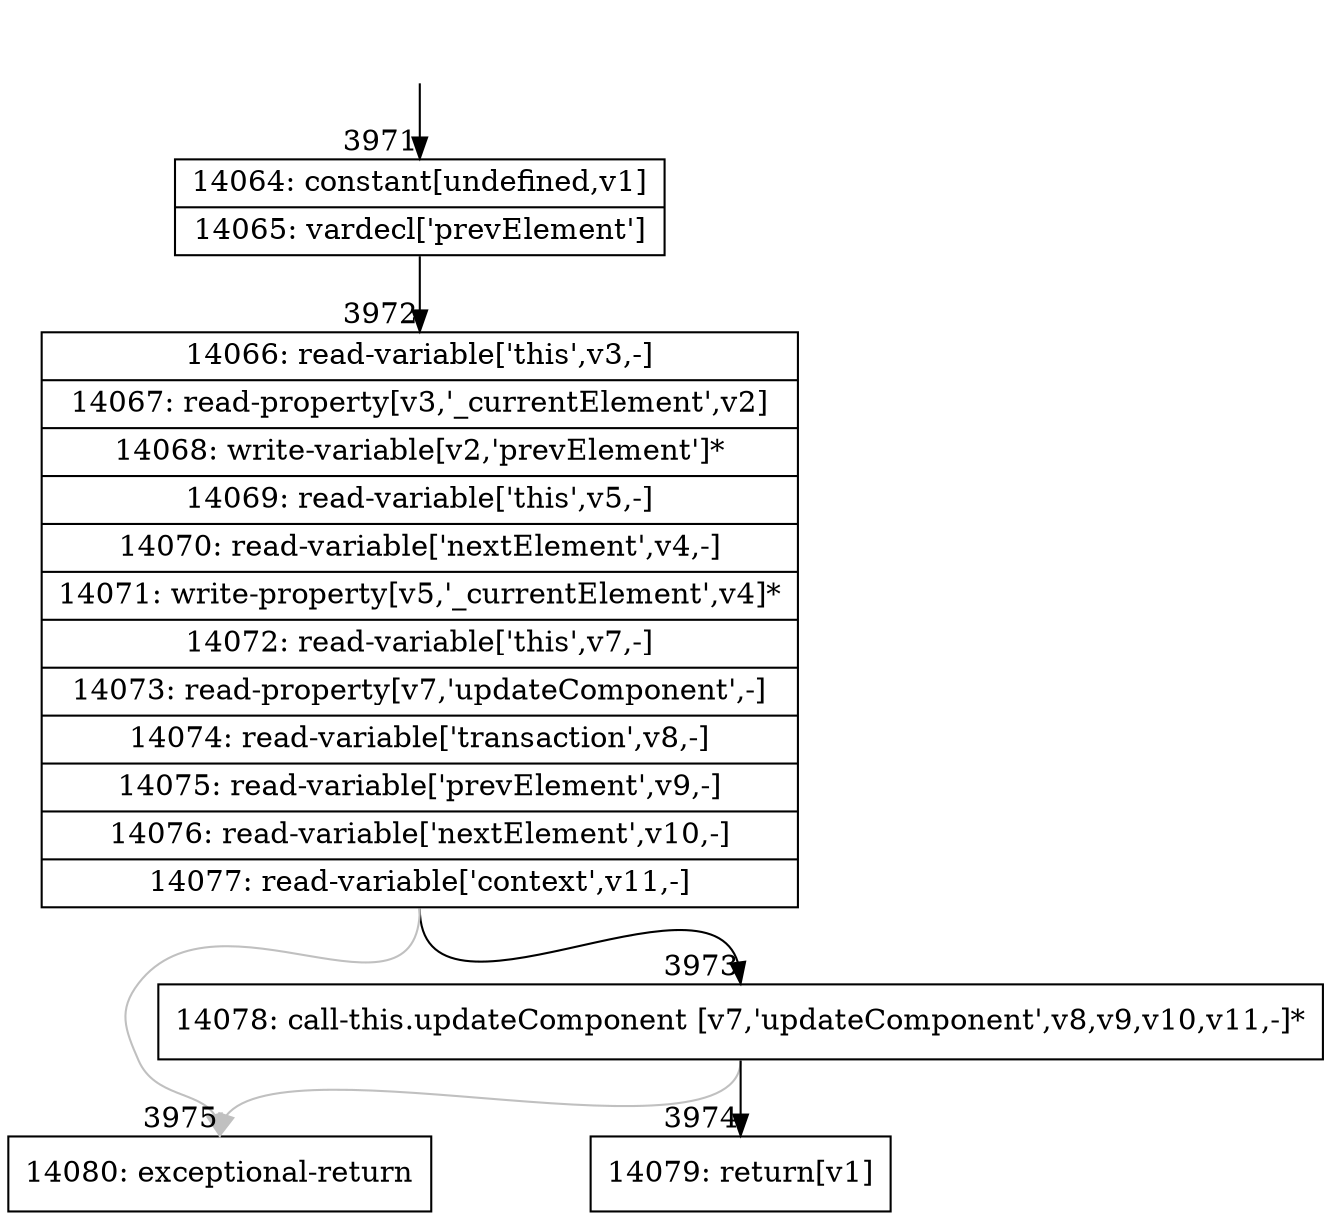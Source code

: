 digraph {
rankdir="TD"
BB_entry273[shape=none,label=""];
BB_entry273 -> BB3971 [tailport=s, headport=n, headlabel="    3971"]
BB3971 [shape=record label="{14064: constant[undefined,v1]|14065: vardecl['prevElement']}" ] 
BB3971 -> BB3972 [tailport=s, headport=n, headlabel="      3972"]
BB3972 [shape=record label="{14066: read-variable['this',v3,-]|14067: read-property[v3,'_currentElement',v2]|14068: write-variable[v2,'prevElement']*|14069: read-variable['this',v5,-]|14070: read-variable['nextElement',v4,-]|14071: write-property[v5,'_currentElement',v4]*|14072: read-variable['this',v7,-]|14073: read-property[v7,'updateComponent',-]|14074: read-variable['transaction',v8,-]|14075: read-variable['prevElement',v9,-]|14076: read-variable['nextElement',v10,-]|14077: read-variable['context',v11,-]}" ] 
BB3972 -> BB3973 [tailport=s, headport=n, headlabel="      3973"]
BB3972 -> BB3975 [tailport=s, headport=n, color=gray, headlabel="      3975"]
BB3973 [shape=record label="{14078: call-this.updateComponent [v7,'updateComponent',v8,v9,v10,v11,-]*}" ] 
BB3973 -> BB3974 [tailport=s, headport=n, headlabel="      3974"]
BB3973 -> BB3975 [tailport=s, headport=n, color=gray]
BB3974 [shape=record label="{14079: return[v1]}" ] 
BB3975 [shape=record label="{14080: exceptional-return}" ] 
//#$~ 7751
}
